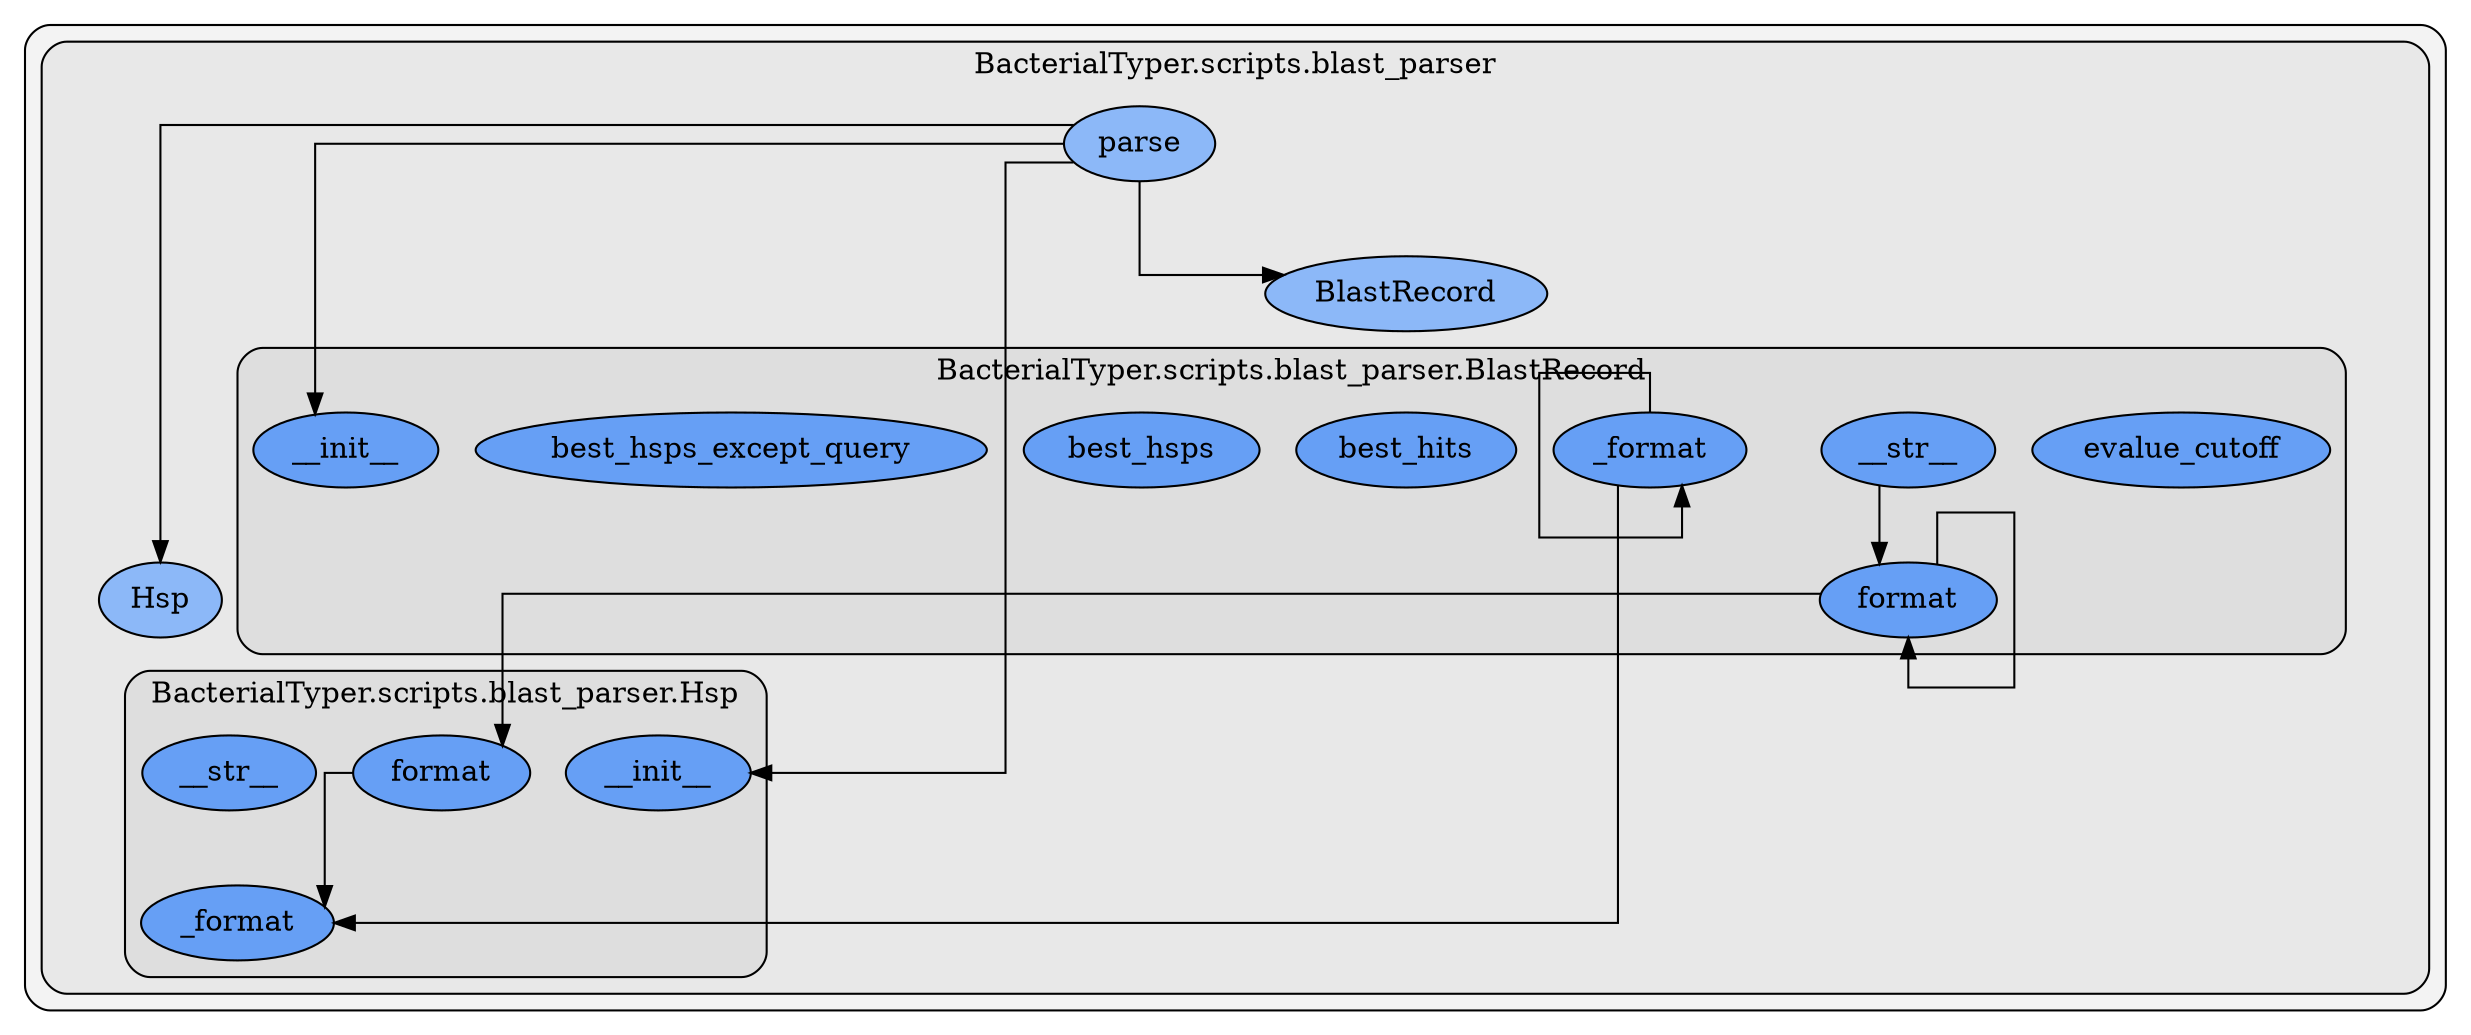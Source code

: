digraph G {
    graph [splines=ortho, rankdir=TB, clusterrank="local"];
    subgraph cluster_G {

        graph [style="filled,rounded",fillcolor="#80808018", label=""];
        subgraph cluster_BacterialTyper__scripts__blast_parser {

            graph [style="filled,rounded",fillcolor="#80808018", label="BacterialTyper.scripts.blast_parser"];
            BacterialTyper__scripts__blast_parser__BlastRecord [label="BlastRecord", style="filled", fillcolor="#65a3ffb2", fontcolor="#000000", group="27"];
        }
        subgraph cluster_BacterialTyper__scripts__blast_parser {

            graph [style="filled,rounded",fillcolor="#80808018", label="BacterialTyper.scripts.blast_parser"];
            BacterialTyper__scripts__blast_parser__Hsp [label="Hsp", style="filled", fillcolor="#65a3ffb2", fontcolor="#000000", group="27"];
        }
        subgraph cluster_BacterialTyper__scripts__blast_parser {

            graph [style="filled,rounded",fillcolor="#80808018", label="BacterialTyper.scripts.blast_parser"];
            BacterialTyper__scripts__blast_parser__parse [label="parse", style="filled", fillcolor="#65a3ffb2", fontcolor="#000000", group="27"];
            subgraph cluster_BacterialTyper__scripts__blast_parser__BlastRecord {

                graph [style="filled,rounded",fillcolor="#80808018", label="BacterialTyper.scripts.blast_parser.BlastRecord"];
                BacterialTyper__scripts__blast_parser__BlastRecord____init__ [label="__init__", style="filled", fillcolor="#3284ffb2", fontcolor="#000000", group="27"];
            }
            subgraph cluster_BacterialTyper__scripts__blast_parser__BlastRecord {

                graph [style="filled,rounded",fillcolor="#80808018", label="BacterialTyper.scripts.blast_parser.BlastRecord"];
                BacterialTyper__scripts__blast_parser__BlastRecord____str__ [label="__str__", style="filled", fillcolor="#3284ffb2", fontcolor="#000000", group="27"];
            }
            subgraph cluster_BacterialTyper__scripts__blast_parser__BlastRecord {

                graph [style="filled,rounded",fillcolor="#80808018", label="BacterialTyper.scripts.blast_parser.BlastRecord"];
                BacterialTyper__scripts__blast_parser__BlastRecord___format [label="_format", style="filled", fillcolor="#3284ffb2", fontcolor="#000000", group="27"];
            }
            subgraph cluster_BacterialTyper__scripts__blast_parser__BlastRecord {

                graph [style="filled,rounded",fillcolor="#80808018", label="BacterialTyper.scripts.blast_parser.BlastRecord"];
                BacterialTyper__scripts__blast_parser__BlastRecord__best_hits [label="best_hits", style="filled", fillcolor="#3284ffb2", fontcolor="#000000", group="27"];
            }
            subgraph cluster_BacterialTyper__scripts__blast_parser__BlastRecord {

                graph [style="filled,rounded",fillcolor="#80808018", label="BacterialTyper.scripts.blast_parser.BlastRecord"];
                BacterialTyper__scripts__blast_parser__BlastRecord__best_hsps [label="best_hsps", style="filled", fillcolor="#3284ffb2", fontcolor="#000000", group="27"];
            }
            subgraph cluster_BacterialTyper__scripts__blast_parser__BlastRecord {

                graph [style="filled,rounded",fillcolor="#80808018", label="BacterialTyper.scripts.blast_parser.BlastRecord"];
                BacterialTyper__scripts__blast_parser__BlastRecord__best_hsps_except_query [label="best_hsps_except_query", style="filled", fillcolor="#3284ffb2", fontcolor="#000000", group="27"];
            }
            subgraph cluster_BacterialTyper__scripts__blast_parser__BlastRecord {

                graph [style="filled,rounded",fillcolor="#80808018", label="BacterialTyper.scripts.blast_parser.BlastRecord"];
                BacterialTyper__scripts__blast_parser__BlastRecord__evalue_cutoff [label="evalue_cutoff", style="filled", fillcolor="#3284ffb2", fontcolor="#000000", group="27"];
            }
            subgraph cluster_BacterialTyper__scripts__blast_parser__BlastRecord {

                graph [style="filled,rounded",fillcolor="#80808018", label="BacterialTyper.scripts.blast_parser.BlastRecord"];
                BacterialTyper__scripts__blast_parser__BlastRecord__format [label="format", style="filled", fillcolor="#3284ffb2", fontcolor="#000000", group="27"];
            }
            subgraph cluster_BacterialTyper__scripts__blast_parser__Hsp {

                graph [style="filled,rounded",fillcolor="#80808018", label="BacterialTyper.scripts.blast_parser.Hsp"];
                BacterialTyper__scripts__blast_parser__Hsp____init__ [label="__init__", style="filled", fillcolor="#3284ffb2", fontcolor="#000000", group="27"];
            }
            subgraph cluster_BacterialTyper__scripts__blast_parser__Hsp {

                graph [style="filled,rounded",fillcolor="#80808018", label="BacterialTyper.scripts.blast_parser.Hsp"];
                BacterialTyper__scripts__blast_parser__Hsp____str__ [label="__str__", style="filled", fillcolor="#3284ffb2", fontcolor="#000000", group="27"];
            }
            subgraph cluster_BacterialTyper__scripts__blast_parser__Hsp {

                graph [style="filled,rounded",fillcolor="#80808018", label="BacterialTyper.scripts.blast_parser.Hsp"];
                BacterialTyper__scripts__blast_parser__Hsp___format [label="_format", style="filled", fillcolor="#3284ffb2", fontcolor="#000000", group="27"];
            }
            subgraph cluster_BacterialTyper__scripts__blast_parser__Hsp {

                graph [style="filled,rounded",fillcolor="#80808018", label="BacterialTyper.scripts.blast_parser.Hsp"];
                BacterialTyper__scripts__blast_parser__Hsp__format [label="format", style="filled", fillcolor="#3284ffb2", fontcolor="#000000", group="27"];
            }
        }
    }
        BacterialTyper__scripts__blast_parser__Hsp -> BacterialTyper__scripts__blast_parser__Hsp__format [style="dashed", color="#ffffff00"];
        BacterialTyper__scripts__blast_parser__Hsp -> BacterialTyper__scripts__blast_parser__Hsp___format [style="dashed", color="#ffffff00"];
        BacterialTyper__scripts__blast_parser__Hsp -> BacterialTyper__scripts__blast_parser__Hsp____init__ [style="dashed", color="#ffffff00"];
        BacterialTyper__scripts__blast_parser__Hsp -> BacterialTyper__scripts__blast_parser__Hsp____str__ [style="dashed", color="#ffffff00"];
        BacterialTyper__scripts__blast_parser__BlastRecord -> BacterialTyper__scripts__blast_parser__BlastRecord__evalue_cutoff [style="dashed", color="#ffffff00"];
        BacterialTyper__scripts__blast_parser__BlastRecord -> BacterialTyper__scripts__blast_parser__BlastRecord__best_hits [style="dashed", color="#ffffff00"];
        BacterialTyper__scripts__blast_parser__BlastRecord -> BacterialTyper__scripts__blast_parser__BlastRecord___format [style="dashed", color="#ffffff00"];
        BacterialTyper__scripts__blast_parser__BlastRecord -> BacterialTyper__scripts__blast_parser__BlastRecord__best_hsps [style="dashed", color="#ffffff00"];
        BacterialTyper__scripts__blast_parser__BlastRecord -> BacterialTyper__scripts__blast_parser__BlastRecord__format [style="dashed", color="#ffffff00"];
        BacterialTyper__scripts__blast_parser__BlastRecord -> BacterialTyper__scripts__blast_parser__BlastRecord____init__ [style="dashed", color="#ffffff00"];
        BacterialTyper__scripts__blast_parser__BlastRecord -> BacterialTyper__scripts__blast_parser__BlastRecord____str__ [style="dashed", color="#ffffff00"];
        BacterialTyper__scripts__blast_parser__BlastRecord -> BacterialTyper__scripts__blast_parser__BlastRecord__best_hsps_except_query [style="dashed", color="#ffffff00"];
        BacterialTyper__scripts__blast_parser__Hsp__format -> BacterialTyper__scripts__blast_parser__Hsp___format [style="solid", color="#000000"];
        BacterialTyper__scripts__blast_parser__BlastRecord___format -> BacterialTyper__scripts__blast_parser__BlastRecord___format [style="solid", color="#000000"];
        BacterialTyper__scripts__blast_parser__BlastRecord___format -> BacterialTyper__scripts__blast_parser__Hsp___format [style="solid", color="#000000"];
        BacterialTyper__scripts__blast_parser__BlastRecord__format -> BacterialTyper__scripts__blast_parser__Hsp__format [style="solid", color="#000000"];
        BacterialTyper__scripts__blast_parser__BlastRecord__format -> BacterialTyper__scripts__blast_parser__BlastRecord__format [style="solid", color="#000000"];
        BacterialTyper__scripts__blast_parser__BlastRecord____str__ -> BacterialTyper__scripts__blast_parser__BlastRecord__format [style="solid", color="#000000"];
        BacterialTyper__scripts__blast_parser__parse -> BacterialTyper__scripts__blast_parser__Hsp [style="solid", color="#000000"];
        BacterialTyper__scripts__blast_parser__parse -> BacterialTyper__scripts__blast_parser__BlastRecord [style="solid", color="#000000"];
        BacterialTyper__scripts__blast_parser__parse -> BacterialTyper__scripts__blast_parser__Hsp____init__ [style="solid", color="#000000"];
        BacterialTyper__scripts__blast_parser__parse -> BacterialTyper__scripts__blast_parser__BlastRecord____init__ [style="solid", color="#000000"];
    }
